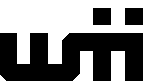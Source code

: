 beginfig(1)
%u=0.6cm;
u=0.2cm;
h=3u;
space=u;
linecap:=butt;
linejoin:=beveled;
pickup pencircle scaled 1.1u;
draw (.5u,h)--(.5u,.5u)--(1.5u+space,.5u)--(1.5u+space,h)--(1.5u+space,.5u)--(2.5u+2space,.5u)\
		--(2.5u+2space,h-.5u)--(3.5u+3space,h-.5u);
linejoin:=mitered;
draw (3.5u+3space,h-.5u)--(3.5u+3space,0)--(3.5u+3space,h-.5u)--(4.5u+4space,h-.5u)--(4.5u+4space,0);;

gap=.6u;
draw (3.5u+3space,h+gap)--(3.5u+3space,h+u+gap);
draw (4.5u+4space,h+gap)--(4.5u+4space,h+u+gap);
endfig

end
